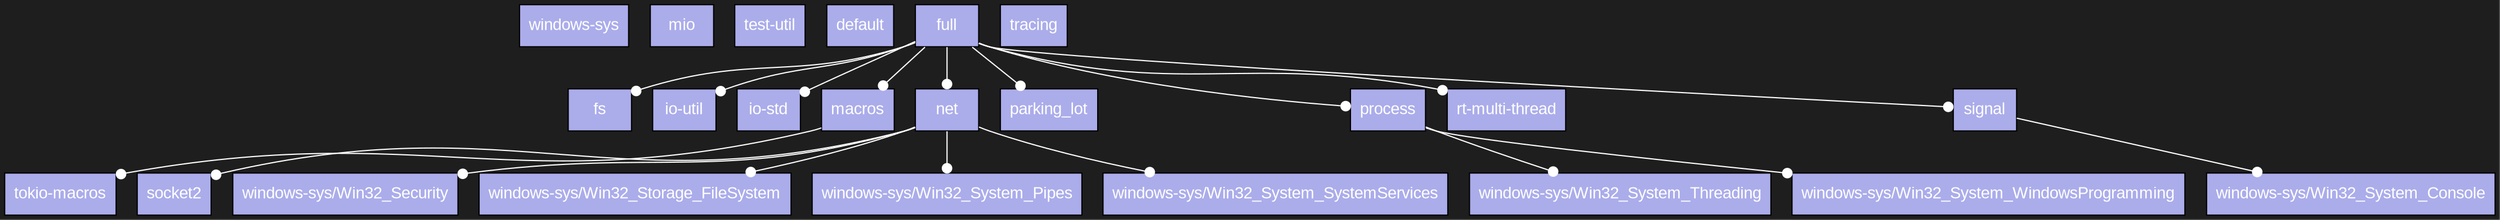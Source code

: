 digraph FeatureModel {
rankdir="TB"
newrank=true
bgcolor="#1e1e1e"
edge [color=white]
node [style=filled fontcolor="white" fontname="Arial Unicode MS, Arial"];

"windows-sys" [fillcolor="#ABACEA" tooltip="Cardinality: None" shape="box"]
"mio" [fillcolor="#ABACEA" tooltip="Cardinality: None" shape="box"]
"test-util" [fillcolor="#ABACEA" tooltip="Cardinality: None" shape="box"]
"default" [fillcolor="#ABACEA" tooltip="Cardinality: None" shape="box"]
"fs" [fillcolor="#ABACEA" tooltip="Cardinality: None" shape="box"]
"full" -> "fs" [arrowhead="dot", arrowtail="none", dir="both"]
"io-util" [fillcolor="#ABACEA" tooltip="Cardinality: None" shape="box"]
"full" -> "io-util" [arrowhead="dot", arrowtail="none", dir="both"]
"io-std" [fillcolor="#ABACEA" tooltip="Cardinality: None" shape="box"]
"full" -> "io-std" [arrowhead="dot", arrowtail="none", dir="both"]
"tokio-macros" [fillcolor="#ABACEA" tooltip="Cardinality: None" shape="box"]
"macros" -> "tokio-macros" [arrowhead="dot", arrowtail="none", dir="both"]
"macros" [fillcolor="#ABACEA" tooltip="Cardinality: None" shape="box"]
"full" -> "macros" [arrowhead="dot", arrowtail="none", dir="both"]
"socket2" [fillcolor="#ABACEA" tooltip="Cardinality: None" shape="box"]
"net" -> "socket2" [arrowhead="dot", arrowtail="none", dir="both"]
"windows-sys/Win32_Security" [fillcolor="#ABACEA" tooltip="Cardinality: None" shape="box"]
"net" -> "windows-sys/Win32_Security" [arrowhead="dot", arrowtail="none", dir="both"]
"windows-sys/Win32_Storage_FileSystem" [fillcolor="#ABACEA" tooltip="Cardinality: None" shape="box"]
"net" -> "windows-sys/Win32_Storage_FileSystem" [arrowhead="dot", arrowtail="none", dir="both"]
"windows-sys/Win32_System_Pipes" [fillcolor="#ABACEA" tooltip="Cardinality: None" shape="box"]
"net" -> "windows-sys/Win32_System_Pipes" [arrowhead="dot", arrowtail="none", dir="both"]
"windows-sys/Win32_System_SystemServices" [fillcolor="#ABACEA" tooltip="Cardinality: None" shape="box"]
"net" -> "windows-sys/Win32_System_SystemServices" [arrowhead="dot", arrowtail="none", dir="both"]
"net" [fillcolor="#ABACEA" tooltip="Cardinality: None" shape="box"]
"full" -> "net" [arrowhead="dot", arrowtail="none", dir="both"]
"parking_lot" [fillcolor="#ABACEA" tooltip="Cardinality: None" shape="box"]
"full" -> "parking_lot" [arrowhead="dot", arrowtail="none", dir="both"]
"windows-sys/Win32_System_Threading" [fillcolor="#ABACEA" tooltip="Cardinality: None" shape="box"]
"process" -> "windows-sys/Win32_System_Threading" [arrowhead="dot", arrowtail="none", dir="both"]
"windows-sys/Win32_System_WindowsProgramming" [fillcolor="#ABACEA" tooltip="Cardinality: None" shape="box"]
"process" -> "windows-sys/Win32_System_WindowsProgramming" [arrowhead="dot", arrowtail="none", dir="both"]
"process" [fillcolor="#ABACEA" tooltip="Cardinality: None" shape="box"]
"full" -> "process" [arrowhead="dot", arrowtail="none", dir="both"]
"rt-multi-thread" [fillcolor="#ABACEA" tooltip="Cardinality: None" shape="box"]
"full" -> "rt-multi-thread" [arrowhead="dot", arrowtail="none", dir="both"]
"windows-sys/Win32_System_Console" [fillcolor="#ABACEA" tooltip="Cardinality: None" shape="box"]
"signal" -> "windows-sys/Win32_System_Console" [arrowhead="dot", arrowtail="none", dir="both"]
"signal" [fillcolor="#ABACEA" tooltip="Cardinality: None" shape="box"]
"full" -> "signal" [arrowhead="dot", arrowtail="none", dir="both"]
"full" [fillcolor="#ABACEA" tooltip="Cardinality: None" shape="box"]
"tracing" [fillcolor="#ABACEA" tooltip="Cardinality: None" shape="box"]
}
